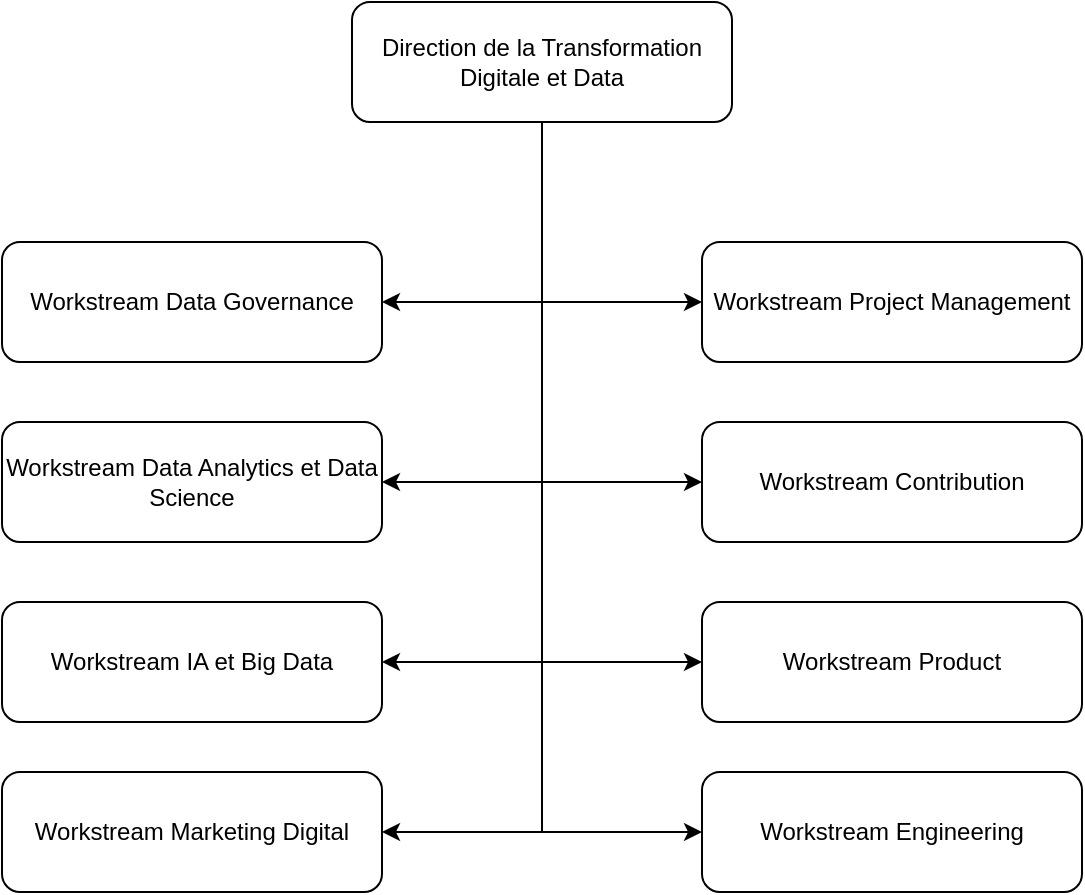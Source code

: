 <mxfile version="27.1.4">
  <diagram name="Page-1" id="ebx24GkSoyF_iDHgGYzn">
    <mxGraphModel dx="1624" dy="766" grid="1" gridSize="10" guides="1" tooltips="1" connect="1" arrows="1" fold="1" page="1" pageScale="1" pageWidth="827" pageHeight="1169" math="0" shadow="0">
      <root>
        <mxCell id="0" />
        <mxCell id="1" parent="0" />
        <mxCell id="YvaLidQZjHTT3N22410j-10" style="edgeStyle=orthogonalEdgeStyle;rounded=0;orthogonalLoop=1;jettySize=auto;html=1;entryX=1;entryY=0.5;entryDx=0;entryDy=0;strokeColor=light-dark(#000000,#FF007B);" parent="1" source="YvaLidQZjHTT3N22410j-1" target="YvaLidQZjHTT3N22410j-3" edge="1">
          <mxGeometry relative="1" as="geometry" />
        </mxCell>
        <mxCell id="YvaLidQZjHTT3N22410j-13" style="edgeStyle=orthogonalEdgeStyle;rounded=0;orthogonalLoop=1;jettySize=auto;html=1;entryX=0;entryY=0.5;entryDx=0;entryDy=0;strokeColor=light-dark(#000000,#FF007B);" parent="1" source="YvaLidQZjHTT3N22410j-1" target="YvaLidQZjHTT3N22410j-2" edge="1">
          <mxGeometry relative="1" as="geometry" />
        </mxCell>
        <mxCell id="YvaLidQZjHTT3N22410j-14" style="edgeStyle=orthogonalEdgeStyle;rounded=0;orthogonalLoop=1;jettySize=auto;html=1;entryX=1;entryY=0.5;entryDx=0;entryDy=0;strokeColor=light-dark(#000000,#FF007B);" parent="1" source="YvaLidQZjHTT3N22410j-1" target="YvaLidQZjHTT3N22410j-5" edge="1">
          <mxGeometry relative="1" as="geometry" />
        </mxCell>
        <mxCell id="YvaLidQZjHTT3N22410j-15" style="edgeStyle=orthogonalEdgeStyle;rounded=0;orthogonalLoop=1;jettySize=auto;html=1;entryX=0;entryY=0.5;entryDx=0;entryDy=0;strokeColor=light-dark(#000000,#FF007B);" parent="1" source="YvaLidQZjHTT3N22410j-1" target="YvaLidQZjHTT3N22410j-4" edge="1">
          <mxGeometry relative="1" as="geometry" />
        </mxCell>
        <mxCell id="YvaLidQZjHTT3N22410j-16" style="edgeStyle=orthogonalEdgeStyle;rounded=0;orthogonalLoop=1;jettySize=auto;html=1;entryX=1;entryY=0.5;entryDx=0;entryDy=0;strokeColor=light-dark(#000000,#FF007B);" parent="1" source="YvaLidQZjHTT3N22410j-1" target="YvaLidQZjHTT3N22410j-7" edge="1">
          <mxGeometry relative="1" as="geometry" />
        </mxCell>
        <mxCell id="YvaLidQZjHTT3N22410j-17" style="edgeStyle=orthogonalEdgeStyle;rounded=0;orthogonalLoop=1;jettySize=auto;html=1;entryX=0;entryY=0.5;entryDx=0;entryDy=0;strokeColor=light-dark(#000000,#FF007B);" parent="1" source="YvaLidQZjHTT3N22410j-1" target="YvaLidQZjHTT3N22410j-6" edge="1">
          <mxGeometry relative="1" as="geometry" />
        </mxCell>
        <mxCell id="YvaLidQZjHTT3N22410j-18" style="edgeStyle=orthogonalEdgeStyle;rounded=0;orthogonalLoop=1;jettySize=auto;html=1;entryX=1;entryY=0.5;entryDx=0;entryDy=0;strokeColor=light-dark(#000000,#FF007B);" parent="1" source="YvaLidQZjHTT3N22410j-1" target="YvaLidQZjHTT3N22410j-9" edge="1">
          <mxGeometry relative="1" as="geometry" />
        </mxCell>
        <mxCell id="YvaLidQZjHTT3N22410j-19" style="edgeStyle=orthogonalEdgeStyle;rounded=0;orthogonalLoop=1;jettySize=auto;html=1;entryX=0;entryY=0.5;entryDx=0;entryDy=0;strokeColor=light-dark(#000000,#FF007B);" parent="1" source="YvaLidQZjHTT3N22410j-1" target="YvaLidQZjHTT3N22410j-8" edge="1">
          <mxGeometry relative="1" as="geometry" />
        </mxCell>
        <mxCell id="YvaLidQZjHTT3N22410j-1" value="Direction de la Transformation Digitale et Data" style="rounded=1;whiteSpace=wrap;html=1;strokeColor=light-dark(#000000,#FF007B);fillColor=light-dark(#FFFFFF,#FFFFFF);fontColor=light-dark(#000000,#000000);" parent="1" vertex="1">
          <mxGeometry x="300" y="200" width="190" height="60" as="geometry" />
        </mxCell>
        <mxCell id="YvaLidQZjHTT3N22410j-2" value="Workstream Project Management" style="rounded=1;whiteSpace=wrap;html=1;strokeColor=light-dark(#000000,#FF007B);fillColor=light-dark(#FFFFFF,#FFFFFF);fontColor=light-dark(#000000,#000000);" parent="1" vertex="1">
          <mxGeometry x="475" y="320" width="190" height="60" as="geometry" />
        </mxCell>
        <mxCell id="YvaLidQZjHTT3N22410j-3" value="Workstream Data Governance" style="rounded=1;whiteSpace=wrap;html=1;strokeColor=light-dark(#000000,#FF007B);fillColor=light-dark(#FFFFFF,#FFFFFF);fontColor=light-dark(#000000,#000000);" parent="1" vertex="1">
          <mxGeometry x="125" y="320" width="190" height="60" as="geometry" />
        </mxCell>
        <mxCell id="YvaLidQZjHTT3N22410j-4" value="Workstream&amp;nbsp;Contribution" style="rounded=1;whiteSpace=wrap;html=1;strokeColor=light-dark(#000000,#FF007B);fillColor=light-dark(#FFFFFF,#FFFFFF);fontColor=light-dark(#000000,#000000);" parent="1" vertex="1">
          <mxGeometry x="475" y="410" width="190" height="60" as="geometry" />
        </mxCell>
        <mxCell id="YvaLidQZjHTT3N22410j-5" value="Workstream&amp;nbsp;Data Analytics et Data Science" style="rounded=1;whiteSpace=wrap;html=1;strokeColor=light-dark(#000000,#FF007B);fillColor=light-dark(#FFFFFF,#FFFFFF);fontColor=light-dark(#000000,#000000);" parent="1" vertex="1">
          <mxGeometry x="125" y="410" width="190" height="60" as="geometry" />
        </mxCell>
        <mxCell id="YvaLidQZjHTT3N22410j-6" value="Workstream&amp;nbsp;Product" style="rounded=1;whiteSpace=wrap;html=1;strokeColor=light-dark(#000000,#FF007B);fillColor=light-dark(#FFFFFF,#FFFFFF);fontColor=light-dark(#000000,#000000);" parent="1" vertex="1">
          <mxGeometry x="475" y="500" width="190" height="60" as="geometry" />
        </mxCell>
        <mxCell id="YvaLidQZjHTT3N22410j-7" value="Workstream&amp;nbsp;IA et Big Data" style="rounded=1;whiteSpace=wrap;html=1;strokeColor=light-dark(#000000,#FF007B);fillColor=light-dark(#FFFFFF,#FFFFFF);fontColor=light-dark(#000000,#000000);" parent="1" vertex="1">
          <mxGeometry x="125" y="500" width="190" height="60" as="geometry" />
        </mxCell>
        <mxCell id="YvaLidQZjHTT3N22410j-8" value="Workstream&amp;nbsp;Engineering" style="rounded=1;whiteSpace=wrap;html=1;strokeColor=light-dark(#000000,#FF007B);fillColor=light-dark(#FFFFFF,#FFFFFF);fontColor=light-dark(#000000,#000000);" parent="1" vertex="1">
          <mxGeometry x="475" y="585" width="190" height="60" as="geometry" />
        </mxCell>
        <mxCell id="YvaLidQZjHTT3N22410j-9" value="Workstream&amp;nbsp;Marketing Digital" style="rounded=1;whiteSpace=wrap;html=1;strokeColor=light-dark(#000000,#FF007B);fillColor=light-dark(#FFFFFF,#FFFFFF);fontColor=light-dark(#000000,#000000);" parent="1" vertex="1">
          <mxGeometry x="125" y="585" width="190" height="60" as="geometry" />
        </mxCell>
      </root>
    </mxGraphModel>
  </diagram>
</mxfile>

